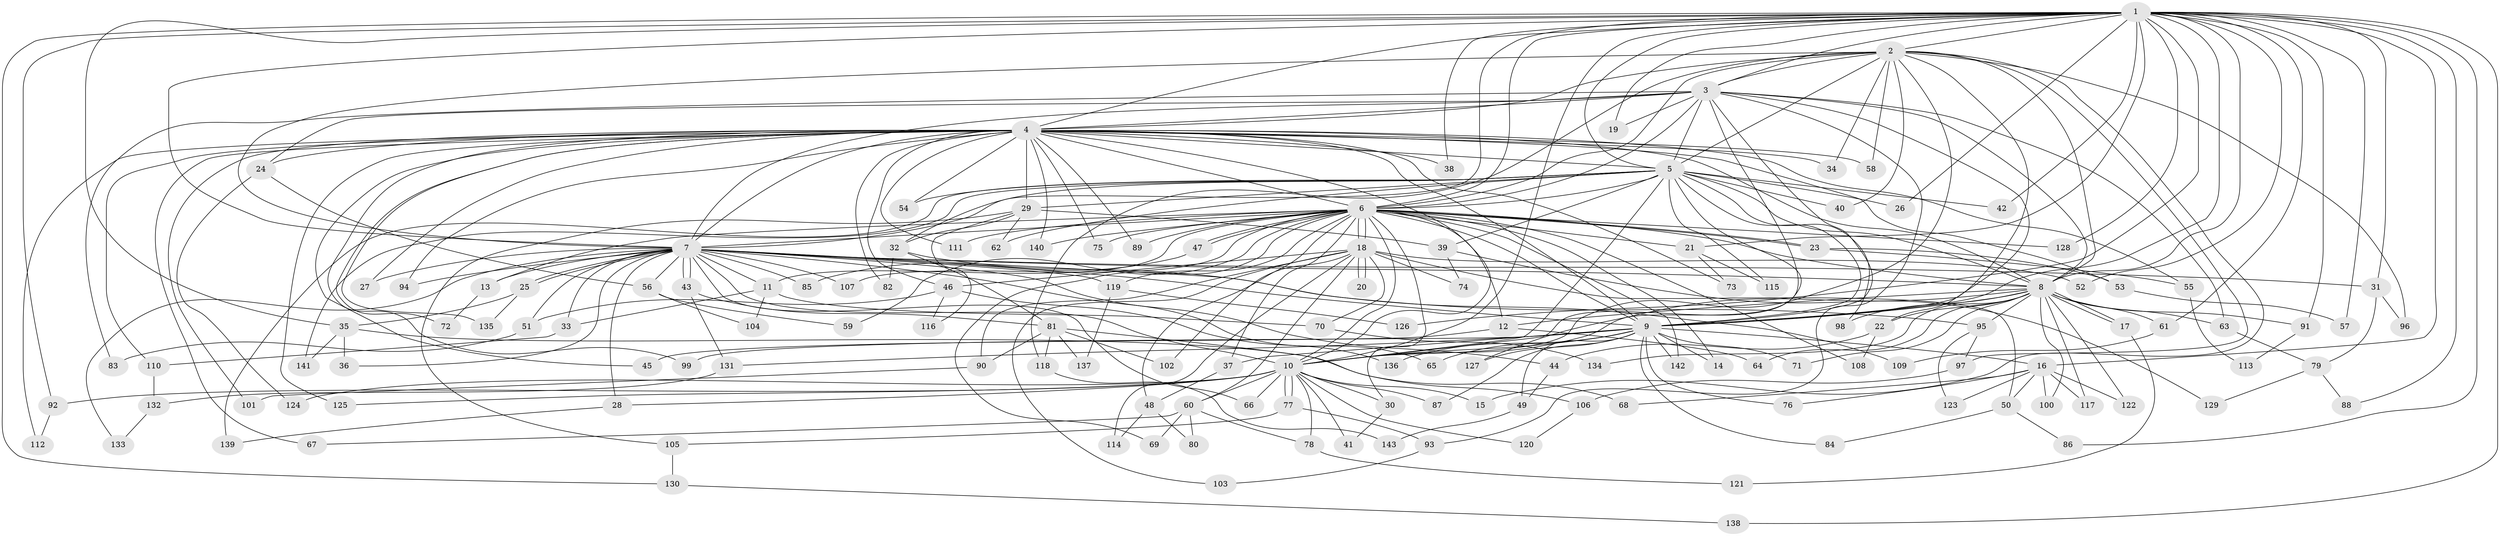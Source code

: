 // Generated by graph-tools (version 1.1) at 2025/25/03/09/25 03:25:47]
// undirected, 143 vertices, 311 edges
graph export_dot {
graph [start="1"]
  node [color=gray90,style=filled];
  1;
  2;
  3;
  4;
  5;
  6;
  7;
  8;
  9;
  10;
  11;
  12;
  13;
  14;
  15;
  16;
  17;
  18;
  19;
  20;
  21;
  22;
  23;
  24;
  25;
  26;
  27;
  28;
  29;
  30;
  31;
  32;
  33;
  34;
  35;
  36;
  37;
  38;
  39;
  40;
  41;
  42;
  43;
  44;
  45;
  46;
  47;
  48;
  49;
  50;
  51;
  52;
  53;
  54;
  55;
  56;
  57;
  58;
  59;
  60;
  61;
  62;
  63;
  64;
  65;
  66;
  67;
  68;
  69;
  70;
  71;
  72;
  73;
  74;
  75;
  76;
  77;
  78;
  79;
  80;
  81;
  82;
  83;
  84;
  85;
  86;
  87;
  88;
  89;
  90;
  91;
  92;
  93;
  94;
  95;
  96;
  97;
  98;
  99;
  100;
  101;
  102;
  103;
  104;
  105;
  106;
  107;
  108;
  109;
  110;
  111;
  112;
  113;
  114;
  115;
  116;
  117;
  118;
  119;
  120;
  121;
  122;
  123;
  124;
  125;
  126;
  127;
  128;
  129;
  130;
  131;
  132;
  133;
  134;
  135;
  136;
  137;
  138;
  139;
  140;
  141;
  142;
  143;
  1 -- 2;
  1 -- 3;
  1 -- 4;
  1 -- 5;
  1 -- 6;
  1 -- 7;
  1 -- 8;
  1 -- 9;
  1 -- 10;
  1 -- 16;
  1 -- 19;
  1 -- 21;
  1 -- 26;
  1 -- 31;
  1 -- 32;
  1 -- 35;
  1 -- 38;
  1 -- 42;
  1 -- 52;
  1 -- 57;
  1 -- 61;
  1 -- 86;
  1 -- 88;
  1 -- 91;
  1 -- 92;
  1 -- 126;
  1 -- 128;
  1 -- 130;
  1 -- 138;
  2 -- 3;
  2 -- 4;
  2 -- 5;
  2 -- 6;
  2 -- 7;
  2 -- 8;
  2 -- 9;
  2 -- 10;
  2 -- 15;
  2 -- 34;
  2 -- 40;
  2 -- 58;
  2 -- 96;
  2 -- 97;
  2 -- 118;
  3 -- 4;
  3 -- 5;
  3 -- 6;
  3 -- 7;
  3 -- 8;
  3 -- 9;
  3 -- 10;
  3 -- 19;
  3 -- 22;
  3 -- 24;
  3 -- 63;
  3 -- 83;
  3 -- 93;
  4 -- 5;
  4 -- 6;
  4 -- 7;
  4 -- 8;
  4 -- 9;
  4 -- 10;
  4 -- 24;
  4 -- 27;
  4 -- 29;
  4 -- 34;
  4 -- 38;
  4 -- 45;
  4 -- 46;
  4 -- 53;
  4 -- 54;
  4 -- 55;
  4 -- 58;
  4 -- 67;
  4 -- 72;
  4 -- 73;
  4 -- 75;
  4 -- 82;
  4 -- 89;
  4 -- 94;
  4 -- 99;
  4 -- 101;
  4 -- 110;
  4 -- 111;
  4 -- 112;
  4 -- 125;
  4 -- 135;
  4 -- 140;
  5 -- 6;
  5 -- 7;
  5 -- 8;
  5 -- 9;
  5 -- 10;
  5 -- 26;
  5 -- 29;
  5 -- 39;
  5 -- 40;
  5 -- 42;
  5 -- 54;
  5 -- 62;
  5 -- 98;
  5 -- 115;
  5 -- 127;
  5 -- 139;
  5 -- 141;
  6 -- 7;
  6 -- 8;
  6 -- 9;
  6 -- 10;
  6 -- 11;
  6 -- 12;
  6 -- 13;
  6 -- 14;
  6 -- 18;
  6 -- 18;
  6 -- 21;
  6 -- 23;
  6 -- 23;
  6 -- 30;
  6 -- 37;
  6 -- 47;
  6 -- 47;
  6 -- 48;
  6 -- 59;
  6 -- 69;
  6 -- 75;
  6 -- 89;
  6 -- 107;
  6 -- 108;
  6 -- 111;
  6 -- 119;
  6 -- 128;
  6 -- 140;
  6 -- 142;
  7 -- 8;
  7 -- 9;
  7 -- 10;
  7 -- 11;
  7 -- 13;
  7 -- 25;
  7 -- 25;
  7 -- 27;
  7 -- 28;
  7 -- 31;
  7 -- 33;
  7 -- 36;
  7 -- 43;
  7 -- 43;
  7 -- 44;
  7 -- 51;
  7 -- 56;
  7 -- 65;
  7 -- 66;
  7 -- 85;
  7 -- 94;
  7 -- 95;
  7 -- 107;
  7 -- 119;
  7 -- 133;
  8 -- 9;
  8 -- 10;
  8 -- 12;
  8 -- 17;
  8 -- 17;
  8 -- 22;
  8 -- 61;
  8 -- 63;
  8 -- 64;
  8 -- 71;
  8 -- 91;
  8 -- 95;
  8 -- 98;
  8 -- 100;
  8 -- 117;
  8 -- 122;
  8 -- 134;
  9 -- 10;
  9 -- 14;
  9 -- 16;
  9 -- 37;
  9 -- 49;
  9 -- 65;
  9 -- 71;
  9 -- 76;
  9 -- 84;
  9 -- 87;
  9 -- 99;
  9 -- 127;
  9 -- 131;
  9 -- 136;
  9 -- 142;
  10 -- 15;
  10 -- 28;
  10 -- 30;
  10 -- 41;
  10 -- 60;
  10 -- 66;
  10 -- 77;
  10 -- 77;
  10 -- 78;
  10 -- 87;
  10 -- 92;
  10 -- 120;
  10 -- 124;
  10 -- 125;
  11 -- 33;
  11 -- 70;
  11 -- 104;
  12 -- 45;
  12 -- 64;
  13 -- 72;
  16 -- 50;
  16 -- 68;
  16 -- 76;
  16 -- 100;
  16 -- 117;
  16 -- 122;
  16 -- 123;
  17 -- 121;
  18 -- 20;
  18 -- 20;
  18 -- 46;
  18 -- 50;
  18 -- 52;
  18 -- 60;
  18 -- 70;
  18 -- 74;
  18 -- 90;
  18 -- 102;
  18 -- 103;
  18 -- 114;
  21 -- 73;
  21 -- 115;
  22 -- 44;
  22 -- 108;
  23 -- 53;
  23 -- 55;
  24 -- 56;
  24 -- 124;
  25 -- 35;
  25 -- 135;
  28 -- 139;
  29 -- 32;
  29 -- 39;
  29 -- 62;
  29 -- 105;
  29 -- 116;
  30 -- 41;
  31 -- 79;
  31 -- 96;
  32 -- 81;
  32 -- 82;
  32 -- 109;
  33 -- 110;
  35 -- 36;
  35 -- 68;
  35 -- 141;
  37 -- 48;
  39 -- 74;
  39 -- 129;
  43 -- 81;
  43 -- 131;
  44 -- 49;
  46 -- 51;
  46 -- 116;
  46 -- 136;
  47 -- 85;
  48 -- 80;
  48 -- 114;
  49 -- 143;
  50 -- 84;
  50 -- 86;
  51 -- 83;
  53 -- 57;
  55 -- 113;
  56 -- 59;
  56 -- 104;
  60 -- 67;
  60 -- 69;
  60 -- 78;
  60 -- 80;
  61 -- 109;
  63 -- 79;
  70 -- 134;
  77 -- 93;
  77 -- 105;
  78 -- 121;
  79 -- 88;
  79 -- 129;
  81 -- 90;
  81 -- 102;
  81 -- 106;
  81 -- 118;
  81 -- 137;
  90 -- 101;
  91 -- 113;
  92 -- 112;
  93 -- 103;
  95 -- 97;
  95 -- 123;
  97 -- 106;
  105 -- 130;
  106 -- 120;
  110 -- 132;
  118 -- 143;
  119 -- 126;
  119 -- 137;
  130 -- 138;
  131 -- 132;
  132 -- 133;
}
